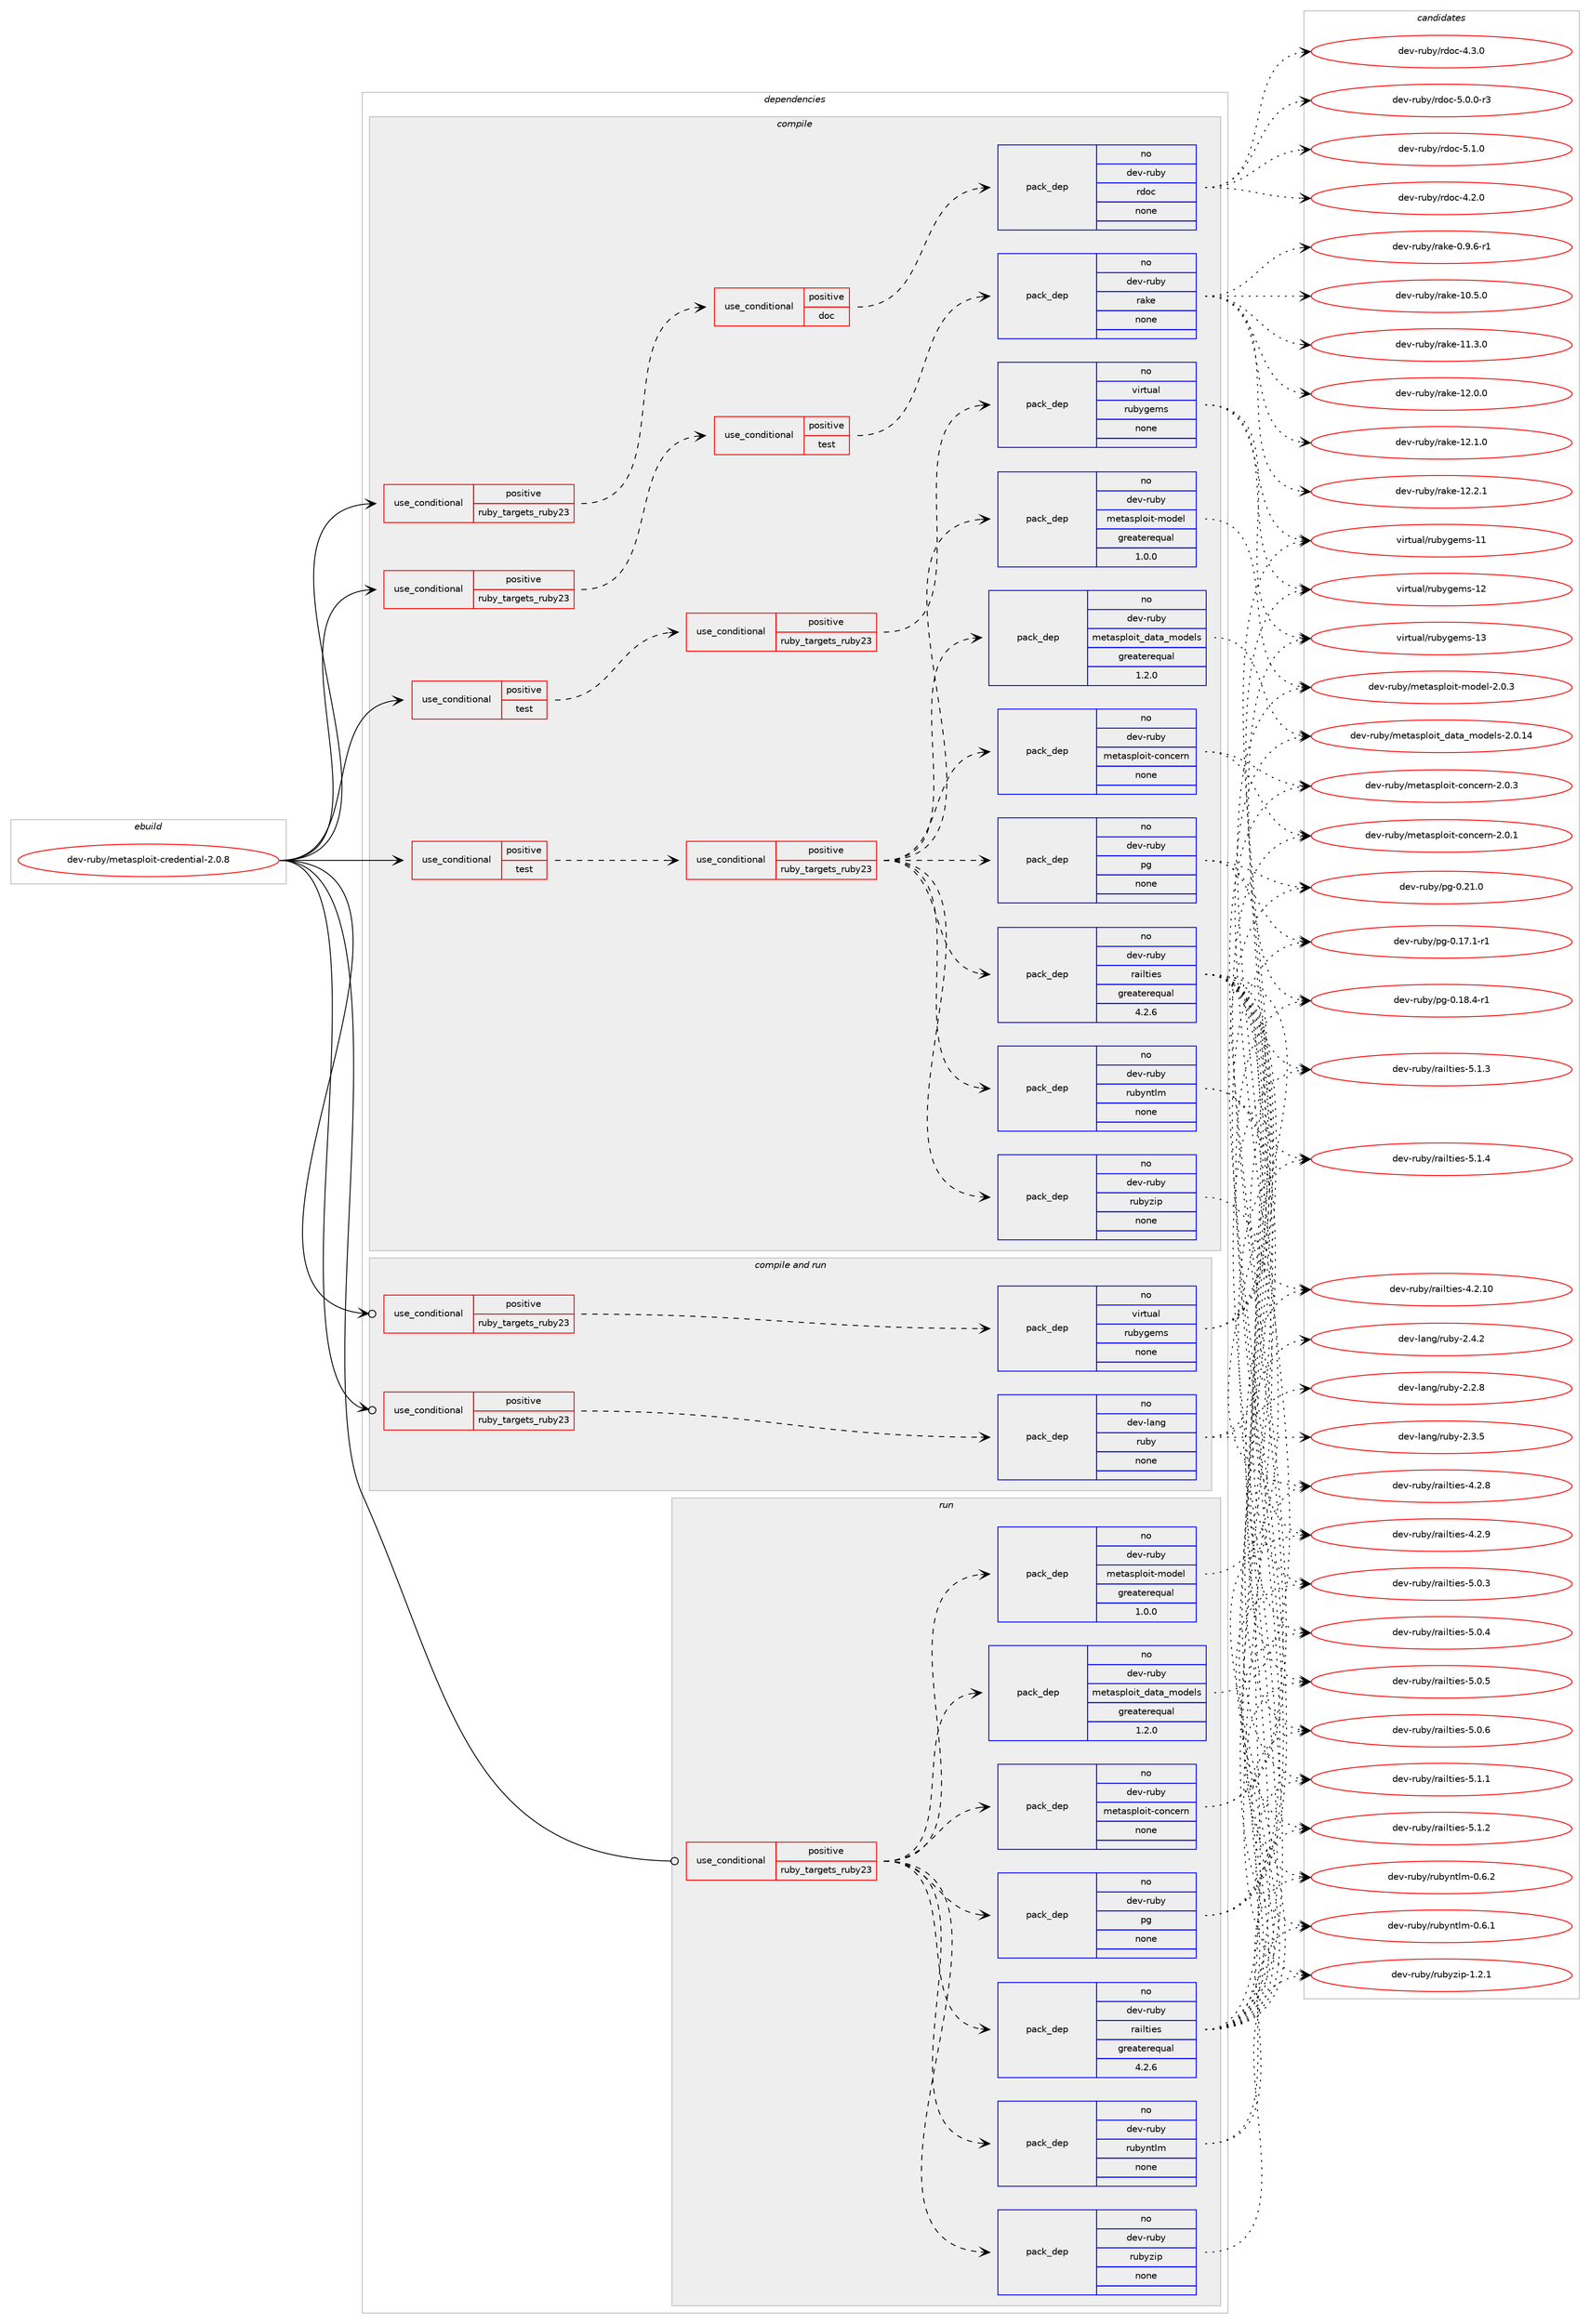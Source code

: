 digraph prolog {

# *************
# Graph options
# *************

newrank=true;
concentrate=true;
compound=true;
graph [rankdir=LR,fontname=Helvetica,fontsize=10,ranksep=1.5];#, ranksep=2.5, nodesep=0.2];
edge  [arrowhead=vee];
node  [fontname=Helvetica,fontsize=10];

# **********
# The ebuild
# **********

subgraph cluster_leftcol {
color=gray;
rank=same;
label=<<i>ebuild</i>>;
id [label="dev-ruby/metasploit-credential-2.0.8", color=red, width=4, href="../dev-ruby/metasploit-credential-2.0.8.svg"];
}

# ****************
# The dependencies
# ****************

subgraph cluster_midcol {
color=gray;
label=<<i>dependencies</i>>;
subgraph cluster_compile {
fillcolor="#eeeeee";
style=filled;
label=<<i>compile</i>>;
subgraph cond61503 {
dependency247356 [label=<<TABLE BORDER="0" CELLBORDER="1" CELLSPACING="0" CELLPADDING="4"><TR><TD ROWSPAN="3" CELLPADDING="10">use_conditional</TD></TR><TR><TD>positive</TD></TR><TR><TD>ruby_targets_ruby23</TD></TR></TABLE>>, shape=none, color=red];
subgraph cond61504 {
dependency247357 [label=<<TABLE BORDER="0" CELLBORDER="1" CELLSPACING="0" CELLPADDING="4"><TR><TD ROWSPAN="3" CELLPADDING="10">use_conditional</TD></TR><TR><TD>positive</TD></TR><TR><TD>doc</TD></TR></TABLE>>, shape=none, color=red];
subgraph pack181762 {
dependency247358 [label=<<TABLE BORDER="0" CELLBORDER="1" CELLSPACING="0" CELLPADDING="4" WIDTH="220"><TR><TD ROWSPAN="6" CELLPADDING="30">pack_dep</TD></TR><TR><TD WIDTH="110">no</TD></TR><TR><TD>dev-ruby</TD></TR><TR><TD>rdoc</TD></TR><TR><TD>none</TD></TR><TR><TD></TD></TR></TABLE>>, shape=none, color=blue];
}
dependency247357:e -> dependency247358:w [weight=20,style="dashed",arrowhead="vee"];
}
dependency247356:e -> dependency247357:w [weight=20,style="dashed",arrowhead="vee"];
}
id:e -> dependency247356:w [weight=20,style="solid",arrowhead="vee"];
subgraph cond61505 {
dependency247359 [label=<<TABLE BORDER="0" CELLBORDER="1" CELLSPACING="0" CELLPADDING="4"><TR><TD ROWSPAN="3" CELLPADDING="10">use_conditional</TD></TR><TR><TD>positive</TD></TR><TR><TD>ruby_targets_ruby23</TD></TR></TABLE>>, shape=none, color=red];
subgraph cond61506 {
dependency247360 [label=<<TABLE BORDER="0" CELLBORDER="1" CELLSPACING="0" CELLPADDING="4"><TR><TD ROWSPAN="3" CELLPADDING="10">use_conditional</TD></TR><TR><TD>positive</TD></TR><TR><TD>test</TD></TR></TABLE>>, shape=none, color=red];
subgraph pack181763 {
dependency247361 [label=<<TABLE BORDER="0" CELLBORDER="1" CELLSPACING="0" CELLPADDING="4" WIDTH="220"><TR><TD ROWSPAN="6" CELLPADDING="30">pack_dep</TD></TR><TR><TD WIDTH="110">no</TD></TR><TR><TD>dev-ruby</TD></TR><TR><TD>rake</TD></TR><TR><TD>none</TD></TR><TR><TD></TD></TR></TABLE>>, shape=none, color=blue];
}
dependency247360:e -> dependency247361:w [weight=20,style="dashed",arrowhead="vee"];
}
dependency247359:e -> dependency247360:w [weight=20,style="dashed",arrowhead="vee"];
}
id:e -> dependency247359:w [weight=20,style="solid",arrowhead="vee"];
subgraph cond61507 {
dependency247362 [label=<<TABLE BORDER="0" CELLBORDER="1" CELLSPACING="0" CELLPADDING="4"><TR><TD ROWSPAN="3" CELLPADDING="10">use_conditional</TD></TR><TR><TD>positive</TD></TR><TR><TD>test</TD></TR></TABLE>>, shape=none, color=red];
subgraph cond61508 {
dependency247363 [label=<<TABLE BORDER="0" CELLBORDER="1" CELLSPACING="0" CELLPADDING="4"><TR><TD ROWSPAN="3" CELLPADDING="10">use_conditional</TD></TR><TR><TD>positive</TD></TR><TR><TD>ruby_targets_ruby23</TD></TR></TABLE>>, shape=none, color=red];
subgraph pack181764 {
dependency247364 [label=<<TABLE BORDER="0" CELLBORDER="1" CELLSPACING="0" CELLPADDING="4" WIDTH="220"><TR><TD ROWSPAN="6" CELLPADDING="30">pack_dep</TD></TR><TR><TD WIDTH="110">no</TD></TR><TR><TD>dev-ruby</TD></TR><TR><TD>metasploit-concern</TD></TR><TR><TD>none</TD></TR><TR><TD></TD></TR></TABLE>>, shape=none, color=blue];
}
dependency247363:e -> dependency247364:w [weight=20,style="dashed",arrowhead="vee"];
subgraph pack181765 {
dependency247365 [label=<<TABLE BORDER="0" CELLBORDER="1" CELLSPACING="0" CELLPADDING="4" WIDTH="220"><TR><TD ROWSPAN="6" CELLPADDING="30">pack_dep</TD></TR><TR><TD WIDTH="110">no</TD></TR><TR><TD>dev-ruby</TD></TR><TR><TD>metasploit_data_models</TD></TR><TR><TD>greaterequal</TD></TR><TR><TD>1.2.0</TD></TR></TABLE>>, shape=none, color=blue];
}
dependency247363:e -> dependency247365:w [weight=20,style="dashed",arrowhead="vee"];
subgraph pack181766 {
dependency247366 [label=<<TABLE BORDER="0" CELLBORDER="1" CELLSPACING="0" CELLPADDING="4" WIDTH="220"><TR><TD ROWSPAN="6" CELLPADDING="30">pack_dep</TD></TR><TR><TD WIDTH="110">no</TD></TR><TR><TD>dev-ruby</TD></TR><TR><TD>metasploit-model</TD></TR><TR><TD>greaterequal</TD></TR><TR><TD>1.0.0</TD></TR></TABLE>>, shape=none, color=blue];
}
dependency247363:e -> dependency247366:w [weight=20,style="dashed",arrowhead="vee"];
subgraph pack181767 {
dependency247367 [label=<<TABLE BORDER="0" CELLBORDER="1" CELLSPACING="0" CELLPADDING="4" WIDTH="220"><TR><TD ROWSPAN="6" CELLPADDING="30">pack_dep</TD></TR><TR><TD WIDTH="110">no</TD></TR><TR><TD>dev-ruby</TD></TR><TR><TD>rubyzip</TD></TR><TR><TD>none</TD></TR><TR><TD></TD></TR></TABLE>>, shape=none, color=blue];
}
dependency247363:e -> dependency247367:w [weight=20,style="dashed",arrowhead="vee"];
subgraph pack181768 {
dependency247368 [label=<<TABLE BORDER="0" CELLBORDER="1" CELLSPACING="0" CELLPADDING="4" WIDTH="220"><TR><TD ROWSPAN="6" CELLPADDING="30">pack_dep</TD></TR><TR><TD WIDTH="110">no</TD></TR><TR><TD>dev-ruby</TD></TR><TR><TD>rubyntlm</TD></TR><TR><TD>none</TD></TR><TR><TD></TD></TR></TABLE>>, shape=none, color=blue];
}
dependency247363:e -> dependency247368:w [weight=20,style="dashed",arrowhead="vee"];
subgraph pack181769 {
dependency247369 [label=<<TABLE BORDER="0" CELLBORDER="1" CELLSPACING="0" CELLPADDING="4" WIDTH="220"><TR><TD ROWSPAN="6" CELLPADDING="30">pack_dep</TD></TR><TR><TD WIDTH="110">no</TD></TR><TR><TD>dev-ruby</TD></TR><TR><TD>railties</TD></TR><TR><TD>greaterequal</TD></TR><TR><TD>4.2.6</TD></TR></TABLE>>, shape=none, color=blue];
}
dependency247363:e -> dependency247369:w [weight=20,style="dashed",arrowhead="vee"];
subgraph pack181770 {
dependency247370 [label=<<TABLE BORDER="0" CELLBORDER="1" CELLSPACING="0" CELLPADDING="4" WIDTH="220"><TR><TD ROWSPAN="6" CELLPADDING="30">pack_dep</TD></TR><TR><TD WIDTH="110">no</TD></TR><TR><TD>dev-ruby</TD></TR><TR><TD>pg</TD></TR><TR><TD>none</TD></TR><TR><TD></TD></TR></TABLE>>, shape=none, color=blue];
}
dependency247363:e -> dependency247370:w [weight=20,style="dashed",arrowhead="vee"];
}
dependency247362:e -> dependency247363:w [weight=20,style="dashed",arrowhead="vee"];
}
id:e -> dependency247362:w [weight=20,style="solid",arrowhead="vee"];
subgraph cond61509 {
dependency247371 [label=<<TABLE BORDER="0" CELLBORDER="1" CELLSPACING="0" CELLPADDING="4"><TR><TD ROWSPAN="3" CELLPADDING="10">use_conditional</TD></TR><TR><TD>positive</TD></TR><TR><TD>test</TD></TR></TABLE>>, shape=none, color=red];
subgraph cond61510 {
dependency247372 [label=<<TABLE BORDER="0" CELLBORDER="1" CELLSPACING="0" CELLPADDING="4"><TR><TD ROWSPAN="3" CELLPADDING="10">use_conditional</TD></TR><TR><TD>positive</TD></TR><TR><TD>ruby_targets_ruby23</TD></TR></TABLE>>, shape=none, color=red];
subgraph pack181771 {
dependency247373 [label=<<TABLE BORDER="0" CELLBORDER="1" CELLSPACING="0" CELLPADDING="4" WIDTH="220"><TR><TD ROWSPAN="6" CELLPADDING="30">pack_dep</TD></TR><TR><TD WIDTH="110">no</TD></TR><TR><TD>virtual</TD></TR><TR><TD>rubygems</TD></TR><TR><TD>none</TD></TR><TR><TD></TD></TR></TABLE>>, shape=none, color=blue];
}
dependency247372:e -> dependency247373:w [weight=20,style="dashed",arrowhead="vee"];
}
dependency247371:e -> dependency247372:w [weight=20,style="dashed",arrowhead="vee"];
}
id:e -> dependency247371:w [weight=20,style="solid",arrowhead="vee"];
}
subgraph cluster_compileandrun {
fillcolor="#eeeeee";
style=filled;
label=<<i>compile and run</i>>;
subgraph cond61511 {
dependency247374 [label=<<TABLE BORDER="0" CELLBORDER="1" CELLSPACING="0" CELLPADDING="4"><TR><TD ROWSPAN="3" CELLPADDING="10">use_conditional</TD></TR><TR><TD>positive</TD></TR><TR><TD>ruby_targets_ruby23</TD></TR></TABLE>>, shape=none, color=red];
subgraph pack181772 {
dependency247375 [label=<<TABLE BORDER="0" CELLBORDER="1" CELLSPACING="0" CELLPADDING="4" WIDTH="220"><TR><TD ROWSPAN="6" CELLPADDING="30">pack_dep</TD></TR><TR><TD WIDTH="110">no</TD></TR><TR><TD>dev-lang</TD></TR><TR><TD>ruby</TD></TR><TR><TD>none</TD></TR><TR><TD></TD></TR></TABLE>>, shape=none, color=blue];
}
dependency247374:e -> dependency247375:w [weight=20,style="dashed",arrowhead="vee"];
}
id:e -> dependency247374:w [weight=20,style="solid",arrowhead="odotvee"];
subgraph cond61512 {
dependency247376 [label=<<TABLE BORDER="0" CELLBORDER="1" CELLSPACING="0" CELLPADDING="4"><TR><TD ROWSPAN="3" CELLPADDING="10">use_conditional</TD></TR><TR><TD>positive</TD></TR><TR><TD>ruby_targets_ruby23</TD></TR></TABLE>>, shape=none, color=red];
subgraph pack181773 {
dependency247377 [label=<<TABLE BORDER="0" CELLBORDER="1" CELLSPACING="0" CELLPADDING="4" WIDTH="220"><TR><TD ROWSPAN="6" CELLPADDING="30">pack_dep</TD></TR><TR><TD WIDTH="110">no</TD></TR><TR><TD>virtual</TD></TR><TR><TD>rubygems</TD></TR><TR><TD>none</TD></TR><TR><TD></TD></TR></TABLE>>, shape=none, color=blue];
}
dependency247376:e -> dependency247377:w [weight=20,style="dashed",arrowhead="vee"];
}
id:e -> dependency247376:w [weight=20,style="solid",arrowhead="odotvee"];
}
subgraph cluster_run {
fillcolor="#eeeeee";
style=filled;
label=<<i>run</i>>;
subgraph cond61513 {
dependency247378 [label=<<TABLE BORDER="0" CELLBORDER="1" CELLSPACING="0" CELLPADDING="4"><TR><TD ROWSPAN="3" CELLPADDING="10">use_conditional</TD></TR><TR><TD>positive</TD></TR><TR><TD>ruby_targets_ruby23</TD></TR></TABLE>>, shape=none, color=red];
subgraph pack181774 {
dependency247379 [label=<<TABLE BORDER="0" CELLBORDER="1" CELLSPACING="0" CELLPADDING="4" WIDTH="220"><TR><TD ROWSPAN="6" CELLPADDING="30">pack_dep</TD></TR><TR><TD WIDTH="110">no</TD></TR><TR><TD>dev-ruby</TD></TR><TR><TD>metasploit-concern</TD></TR><TR><TD>none</TD></TR><TR><TD></TD></TR></TABLE>>, shape=none, color=blue];
}
dependency247378:e -> dependency247379:w [weight=20,style="dashed",arrowhead="vee"];
subgraph pack181775 {
dependency247380 [label=<<TABLE BORDER="0" CELLBORDER="1" CELLSPACING="0" CELLPADDING="4" WIDTH="220"><TR><TD ROWSPAN="6" CELLPADDING="30">pack_dep</TD></TR><TR><TD WIDTH="110">no</TD></TR><TR><TD>dev-ruby</TD></TR><TR><TD>metasploit_data_models</TD></TR><TR><TD>greaterequal</TD></TR><TR><TD>1.2.0</TD></TR></TABLE>>, shape=none, color=blue];
}
dependency247378:e -> dependency247380:w [weight=20,style="dashed",arrowhead="vee"];
subgraph pack181776 {
dependency247381 [label=<<TABLE BORDER="0" CELLBORDER="1" CELLSPACING="0" CELLPADDING="4" WIDTH="220"><TR><TD ROWSPAN="6" CELLPADDING="30">pack_dep</TD></TR><TR><TD WIDTH="110">no</TD></TR><TR><TD>dev-ruby</TD></TR><TR><TD>metasploit-model</TD></TR><TR><TD>greaterequal</TD></TR><TR><TD>1.0.0</TD></TR></TABLE>>, shape=none, color=blue];
}
dependency247378:e -> dependency247381:w [weight=20,style="dashed",arrowhead="vee"];
subgraph pack181777 {
dependency247382 [label=<<TABLE BORDER="0" CELLBORDER="1" CELLSPACING="0" CELLPADDING="4" WIDTH="220"><TR><TD ROWSPAN="6" CELLPADDING="30">pack_dep</TD></TR><TR><TD WIDTH="110">no</TD></TR><TR><TD>dev-ruby</TD></TR><TR><TD>rubyzip</TD></TR><TR><TD>none</TD></TR><TR><TD></TD></TR></TABLE>>, shape=none, color=blue];
}
dependency247378:e -> dependency247382:w [weight=20,style="dashed",arrowhead="vee"];
subgraph pack181778 {
dependency247383 [label=<<TABLE BORDER="0" CELLBORDER="1" CELLSPACING="0" CELLPADDING="4" WIDTH="220"><TR><TD ROWSPAN="6" CELLPADDING="30">pack_dep</TD></TR><TR><TD WIDTH="110">no</TD></TR><TR><TD>dev-ruby</TD></TR><TR><TD>rubyntlm</TD></TR><TR><TD>none</TD></TR><TR><TD></TD></TR></TABLE>>, shape=none, color=blue];
}
dependency247378:e -> dependency247383:w [weight=20,style="dashed",arrowhead="vee"];
subgraph pack181779 {
dependency247384 [label=<<TABLE BORDER="0" CELLBORDER="1" CELLSPACING="0" CELLPADDING="4" WIDTH="220"><TR><TD ROWSPAN="6" CELLPADDING="30">pack_dep</TD></TR><TR><TD WIDTH="110">no</TD></TR><TR><TD>dev-ruby</TD></TR><TR><TD>railties</TD></TR><TR><TD>greaterequal</TD></TR><TR><TD>4.2.6</TD></TR></TABLE>>, shape=none, color=blue];
}
dependency247378:e -> dependency247384:w [weight=20,style="dashed",arrowhead="vee"];
subgraph pack181780 {
dependency247385 [label=<<TABLE BORDER="0" CELLBORDER="1" CELLSPACING="0" CELLPADDING="4" WIDTH="220"><TR><TD ROWSPAN="6" CELLPADDING="30">pack_dep</TD></TR><TR><TD WIDTH="110">no</TD></TR><TR><TD>dev-ruby</TD></TR><TR><TD>pg</TD></TR><TR><TD>none</TD></TR><TR><TD></TD></TR></TABLE>>, shape=none, color=blue];
}
dependency247378:e -> dependency247385:w [weight=20,style="dashed",arrowhead="vee"];
}
id:e -> dependency247378:w [weight=20,style="solid",arrowhead="odot"];
}
}

# **************
# The candidates
# **************

subgraph cluster_choices {
rank=same;
color=gray;
label=<<i>candidates</i>>;

subgraph choice181762 {
color=black;
nodesep=1;
choice10010111845114117981214711410011199455246504648 [label="dev-ruby/rdoc-4.2.0", color=red, width=4,href="../dev-ruby/rdoc-4.2.0.svg"];
choice10010111845114117981214711410011199455246514648 [label="dev-ruby/rdoc-4.3.0", color=red, width=4,href="../dev-ruby/rdoc-4.3.0.svg"];
choice100101118451141179812147114100111994553464846484511451 [label="dev-ruby/rdoc-5.0.0-r3", color=red, width=4,href="../dev-ruby/rdoc-5.0.0-r3.svg"];
choice10010111845114117981214711410011199455346494648 [label="dev-ruby/rdoc-5.1.0", color=red, width=4,href="../dev-ruby/rdoc-5.1.0.svg"];
dependency247358:e -> choice10010111845114117981214711410011199455246504648:w [style=dotted,weight="100"];
dependency247358:e -> choice10010111845114117981214711410011199455246514648:w [style=dotted,weight="100"];
dependency247358:e -> choice100101118451141179812147114100111994553464846484511451:w [style=dotted,weight="100"];
dependency247358:e -> choice10010111845114117981214711410011199455346494648:w [style=dotted,weight="100"];
}
subgraph choice181763 {
color=black;
nodesep=1;
choice100101118451141179812147114971071014548465746544511449 [label="dev-ruby/rake-0.9.6-r1", color=red, width=4,href="../dev-ruby/rake-0.9.6-r1.svg"];
choice1001011184511411798121471149710710145494846534648 [label="dev-ruby/rake-10.5.0", color=red, width=4,href="../dev-ruby/rake-10.5.0.svg"];
choice1001011184511411798121471149710710145494946514648 [label="dev-ruby/rake-11.3.0", color=red, width=4,href="../dev-ruby/rake-11.3.0.svg"];
choice1001011184511411798121471149710710145495046484648 [label="dev-ruby/rake-12.0.0", color=red, width=4,href="../dev-ruby/rake-12.0.0.svg"];
choice1001011184511411798121471149710710145495046494648 [label="dev-ruby/rake-12.1.0", color=red, width=4,href="../dev-ruby/rake-12.1.0.svg"];
choice1001011184511411798121471149710710145495046504649 [label="dev-ruby/rake-12.2.1", color=red, width=4,href="../dev-ruby/rake-12.2.1.svg"];
dependency247361:e -> choice100101118451141179812147114971071014548465746544511449:w [style=dotted,weight="100"];
dependency247361:e -> choice1001011184511411798121471149710710145494846534648:w [style=dotted,weight="100"];
dependency247361:e -> choice1001011184511411798121471149710710145494946514648:w [style=dotted,weight="100"];
dependency247361:e -> choice1001011184511411798121471149710710145495046484648:w [style=dotted,weight="100"];
dependency247361:e -> choice1001011184511411798121471149710710145495046494648:w [style=dotted,weight="100"];
dependency247361:e -> choice1001011184511411798121471149710710145495046504649:w [style=dotted,weight="100"];
}
subgraph choice181764 {
color=black;
nodesep=1;
choice10010111845114117981214710910111697115112108111105116459911111099101114110455046484649 [label="dev-ruby/metasploit-concern-2.0.1", color=red, width=4,href="../dev-ruby/metasploit-concern-2.0.1.svg"];
choice10010111845114117981214710910111697115112108111105116459911111099101114110455046484651 [label="dev-ruby/metasploit-concern-2.0.3", color=red, width=4,href="../dev-ruby/metasploit-concern-2.0.3.svg"];
dependency247364:e -> choice10010111845114117981214710910111697115112108111105116459911111099101114110455046484649:w [style=dotted,weight="100"];
dependency247364:e -> choice10010111845114117981214710910111697115112108111105116459911111099101114110455046484651:w [style=dotted,weight="100"];
}
subgraph choice181765 {
color=black;
nodesep=1;
choice100101118451141179812147109101116971151121081111051169510097116979510911110010110811545504648464952 [label="dev-ruby/metasploit_data_models-2.0.14", color=red, width=4,href="../dev-ruby/metasploit_data_models-2.0.14.svg"];
dependency247365:e -> choice100101118451141179812147109101116971151121081111051169510097116979510911110010110811545504648464952:w [style=dotted,weight="100"];
}
subgraph choice181766 {
color=black;
nodesep=1;
choice1001011184511411798121471091011169711511210811110511645109111100101108455046484651 [label="dev-ruby/metasploit-model-2.0.3", color=red, width=4,href="../dev-ruby/metasploit-model-2.0.3.svg"];
dependency247366:e -> choice1001011184511411798121471091011169711511210811110511645109111100101108455046484651:w [style=dotted,weight="100"];
}
subgraph choice181767 {
color=black;
nodesep=1;
choice10010111845114117981214711411798121122105112454946504649 [label="dev-ruby/rubyzip-1.2.1", color=red, width=4,href="../dev-ruby/rubyzip-1.2.1.svg"];
dependency247367:e -> choice10010111845114117981214711411798121122105112454946504649:w [style=dotted,weight="100"];
}
subgraph choice181768 {
color=black;
nodesep=1;
choice10010111845114117981214711411798121110116108109454846544649 [label="dev-ruby/rubyntlm-0.6.1", color=red, width=4,href="../dev-ruby/rubyntlm-0.6.1.svg"];
choice10010111845114117981214711411798121110116108109454846544650 [label="dev-ruby/rubyntlm-0.6.2", color=red, width=4,href="../dev-ruby/rubyntlm-0.6.2.svg"];
dependency247368:e -> choice10010111845114117981214711411798121110116108109454846544649:w [style=dotted,weight="100"];
dependency247368:e -> choice10010111845114117981214711411798121110116108109454846544650:w [style=dotted,weight="100"];
}
subgraph choice181769 {
color=black;
nodesep=1;
choice1001011184511411798121471149710510811610510111545524650464948 [label="dev-ruby/railties-4.2.10", color=red, width=4,href="../dev-ruby/railties-4.2.10.svg"];
choice10010111845114117981214711497105108116105101115455246504656 [label="dev-ruby/railties-4.2.8", color=red, width=4,href="../dev-ruby/railties-4.2.8.svg"];
choice10010111845114117981214711497105108116105101115455246504657 [label="dev-ruby/railties-4.2.9", color=red, width=4,href="../dev-ruby/railties-4.2.9.svg"];
choice10010111845114117981214711497105108116105101115455346484651 [label="dev-ruby/railties-5.0.3", color=red, width=4,href="../dev-ruby/railties-5.0.3.svg"];
choice10010111845114117981214711497105108116105101115455346484652 [label="dev-ruby/railties-5.0.4", color=red, width=4,href="../dev-ruby/railties-5.0.4.svg"];
choice10010111845114117981214711497105108116105101115455346484653 [label="dev-ruby/railties-5.0.5", color=red, width=4,href="../dev-ruby/railties-5.0.5.svg"];
choice10010111845114117981214711497105108116105101115455346484654 [label="dev-ruby/railties-5.0.6", color=red, width=4,href="../dev-ruby/railties-5.0.6.svg"];
choice10010111845114117981214711497105108116105101115455346494649 [label="dev-ruby/railties-5.1.1", color=red, width=4,href="../dev-ruby/railties-5.1.1.svg"];
choice10010111845114117981214711497105108116105101115455346494650 [label="dev-ruby/railties-5.1.2", color=red, width=4,href="../dev-ruby/railties-5.1.2.svg"];
choice10010111845114117981214711497105108116105101115455346494651 [label="dev-ruby/railties-5.1.3", color=red, width=4,href="../dev-ruby/railties-5.1.3.svg"];
choice10010111845114117981214711497105108116105101115455346494652 [label="dev-ruby/railties-5.1.4", color=red, width=4,href="../dev-ruby/railties-5.1.4.svg"];
dependency247369:e -> choice1001011184511411798121471149710510811610510111545524650464948:w [style=dotted,weight="100"];
dependency247369:e -> choice10010111845114117981214711497105108116105101115455246504656:w [style=dotted,weight="100"];
dependency247369:e -> choice10010111845114117981214711497105108116105101115455246504657:w [style=dotted,weight="100"];
dependency247369:e -> choice10010111845114117981214711497105108116105101115455346484651:w [style=dotted,weight="100"];
dependency247369:e -> choice10010111845114117981214711497105108116105101115455346484652:w [style=dotted,weight="100"];
dependency247369:e -> choice10010111845114117981214711497105108116105101115455346484653:w [style=dotted,weight="100"];
dependency247369:e -> choice10010111845114117981214711497105108116105101115455346484654:w [style=dotted,weight="100"];
dependency247369:e -> choice10010111845114117981214711497105108116105101115455346494649:w [style=dotted,weight="100"];
dependency247369:e -> choice10010111845114117981214711497105108116105101115455346494650:w [style=dotted,weight="100"];
dependency247369:e -> choice10010111845114117981214711497105108116105101115455346494651:w [style=dotted,weight="100"];
dependency247369:e -> choice10010111845114117981214711497105108116105101115455346494652:w [style=dotted,weight="100"];
}
subgraph choice181770 {
color=black;
nodesep=1;
choice100101118451141179812147112103454846495546494511449 [label="dev-ruby/pg-0.17.1-r1", color=red, width=4,href="../dev-ruby/pg-0.17.1-r1.svg"];
choice100101118451141179812147112103454846495646524511449 [label="dev-ruby/pg-0.18.4-r1", color=red, width=4,href="../dev-ruby/pg-0.18.4-r1.svg"];
choice10010111845114117981214711210345484650494648 [label="dev-ruby/pg-0.21.0", color=red, width=4,href="../dev-ruby/pg-0.21.0.svg"];
dependency247370:e -> choice100101118451141179812147112103454846495546494511449:w [style=dotted,weight="100"];
dependency247370:e -> choice100101118451141179812147112103454846495646524511449:w [style=dotted,weight="100"];
dependency247370:e -> choice10010111845114117981214711210345484650494648:w [style=dotted,weight="100"];
}
subgraph choice181771 {
color=black;
nodesep=1;
choice118105114116117971084711411798121103101109115454949 [label="virtual/rubygems-11", color=red, width=4,href="../virtual/rubygems-11.svg"];
choice118105114116117971084711411798121103101109115454950 [label="virtual/rubygems-12", color=red, width=4,href="../virtual/rubygems-12.svg"];
choice118105114116117971084711411798121103101109115454951 [label="virtual/rubygems-13", color=red, width=4,href="../virtual/rubygems-13.svg"];
dependency247373:e -> choice118105114116117971084711411798121103101109115454949:w [style=dotted,weight="100"];
dependency247373:e -> choice118105114116117971084711411798121103101109115454950:w [style=dotted,weight="100"];
dependency247373:e -> choice118105114116117971084711411798121103101109115454951:w [style=dotted,weight="100"];
}
subgraph choice181772 {
color=black;
nodesep=1;
choice10010111845108971101034711411798121455046504656 [label="dev-lang/ruby-2.2.8", color=red, width=4,href="../dev-lang/ruby-2.2.8.svg"];
choice10010111845108971101034711411798121455046514653 [label="dev-lang/ruby-2.3.5", color=red, width=4,href="../dev-lang/ruby-2.3.5.svg"];
choice10010111845108971101034711411798121455046524650 [label="dev-lang/ruby-2.4.2", color=red, width=4,href="../dev-lang/ruby-2.4.2.svg"];
dependency247375:e -> choice10010111845108971101034711411798121455046504656:w [style=dotted,weight="100"];
dependency247375:e -> choice10010111845108971101034711411798121455046514653:w [style=dotted,weight="100"];
dependency247375:e -> choice10010111845108971101034711411798121455046524650:w [style=dotted,weight="100"];
}
subgraph choice181773 {
color=black;
nodesep=1;
choice118105114116117971084711411798121103101109115454949 [label="virtual/rubygems-11", color=red, width=4,href="../virtual/rubygems-11.svg"];
choice118105114116117971084711411798121103101109115454950 [label="virtual/rubygems-12", color=red, width=4,href="../virtual/rubygems-12.svg"];
choice118105114116117971084711411798121103101109115454951 [label="virtual/rubygems-13", color=red, width=4,href="../virtual/rubygems-13.svg"];
dependency247377:e -> choice118105114116117971084711411798121103101109115454949:w [style=dotted,weight="100"];
dependency247377:e -> choice118105114116117971084711411798121103101109115454950:w [style=dotted,weight="100"];
dependency247377:e -> choice118105114116117971084711411798121103101109115454951:w [style=dotted,weight="100"];
}
subgraph choice181774 {
color=black;
nodesep=1;
choice10010111845114117981214710910111697115112108111105116459911111099101114110455046484649 [label="dev-ruby/metasploit-concern-2.0.1", color=red, width=4,href="../dev-ruby/metasploit-concern-2.0.1.svg"];
choice10010111845114117981214710910111697115112108111105116459911111099101114110455046484651 [label="dev-ruby/metasploit-concern-2.0.3", color=red, width=4,href="../dev-ruby/metasploit-concern-2.0.3.svg"];
dependency247379:e -> choice10010111845114117981214710910111697115112108111105116459911111099101114110455046484649:w [style=dotted,weight="100"];
dependency247379:e -> choice10010111845114117981214710910111697115112108111105116459911111099101114110455046484651:w [style=dotted,weight="100"];
}
subgraph choice181775 {
color=black;
nodesep=1;
choice100101118451141179812147109101116971151121081111051169510097116979510911110010110811545504648464952 [label="dev-ruby/metasploit_data_models-2.0.14", color=red, width=4,href="../dev-ruby/metasploit_data_models-2.0.14.svg"];
dependency247380:e -> choice100101118451141179812147109101116971151121081111051169510097116979510911110010110811545504648464952:w [style=dotted,weight="100"];
}
subgraph choice181776 {
color=black;
nodesep=1;
choice1001011184511411798121471091011169711511210811110511645109111100101108455046484651 [label="dev-ruby/metasploit-model-2.0.3", color=red, width=4,href="../dev-ruby/metasploit-model-2.0.3.svg"];
dependency247381:e -> choice1001011184511411798121471091011169711511210811110511645109111100101108455046484651:w [style=dotted,weight="100"];
}
subgraph choice181777 {
color=black;
nodesep=1;
choice10010111845114117981214711411798121122105112454946504649 [label="dev-ruby/rubyzip-1.2.1", color=red, width=4,href="../dev-ruby/rubyzip-1.2.1.svg"];
dependency247382:e -> choice10010111845114117981214711411798121122105112454946504649:w [style=dotted,weight="100"];
}
subgraph choice181778 {
color=black;
nodesep=1;
choice10010111845114117981214711411798121110116108109454846544649 [label="dev-ruby/rubyntlm-0.6.1", color=red, width=4,href="../dev-ruby/rubyntlm-0.6.1.svg"];
choice10010111845114117981214711411798121110116108109454846544650 [label="dev-ruby/rubyntlm-0.6.2", color=red, width=4,href="../dev-ruby/rubyntlm-0.6.2.svg"];
dependency247383:e -> choice10010111845114117981214711411798121110116108109454846544649:w [style=dotted,weight="100"];
dependency247383:e -> choice10010111845114117981214711411798121110116108109454846544650:w [style=dotted,weight="100"];
}
subgraph choice181779 {
color=black;
nodesep=1;
choice1001011184511411798121471149710510811610510111545524650464948 [label="dev-ruby/railties-4.2.10", color=red, width=4,href="../dev-ruby/railties-4.2.10.svg"];
choice10010111845114117981214711497105108116105101115455246504656 [label="dev-ruby/railties-4.2.8", color=red, width=4,href="../dev-ruby/railties-4.2.8.svg"];
choice10010111845114117981214711497105108116105101115455246504657 [label="dev-ruby/railties-4.2.9", color=red, width=4,href="../dev-ruby/railties-4.2.9.svg"];
choice10010111845114117981214711497105108116105101115455346484651 [label="dev-ruby/railties-5.0.3", color=red, width=4,href="../dev-ruby/railties-5.0.3.svg"];
choice10010111845114117981214711497105108116105101115455346484652 [label="dev-ruby/railties-5.0.4", color=red, width=4,href="../dev-ruby/railties-5.0.4.svg"];
choice10010111845114117981214711497105108116105101115455346484653 [label="dev-ruby/railties-5.0.5", color=red, width=4,href="../dev-ruby/railties-5.0.5.svg"];
choice10010111845114117981214711497105108116105101115455346484654 [label="dev-ruby/railties-5.0.6", color=red, width=4,href="../dev-ruby/railties-5.0.6.svg"];
choice10010111845114117981214711497105108116105101115455346494649 [label="dev-ruby/railties-5.1.1", color=red, width=4,href="../dev-ruby/railties-5.1.1.svg"];
choice10010111845114117981214711497105108116105101115455346494650 [label="dev-ruby/railties-5.1.2", color=red, width=4,href="../dev-ruby/railties-5.1.2.svg"];
choice10010111845114117981214711497105108116105101115455346494651 [label="dev-ruby/railties-5.1.3", color=red, width=4,href="../dev-ruby/railties-5.1.3.svg"];
choice10010111845114117981214711497105108116105101115455346494652 [label="dev-ruby/railties-5.1.4", color=red, width=4,href="../dev-ruby/railties-5.1.4.svg"];
dependency247384:e -> choice1001011184511411798121471149710510811610510111545524650464948:w [style=dotted,weight="100"];
dependency247384:e -> choice10010111845114117981214711497105108116105101115455246504656:w [style=dotted,weight="100"];
dependency247384:e -> choice10010111845114117981214711497105108116105101115455246504657:w [style=dotted,weight="100"];
dependency247384:e -> choice10010111845114117981214711497105108116105101115455346484651:w [style=dotted,weight="100"];
dependency247384:e -> choice10010111845114117981214711497105108116105101115455346484652:w [style=dotted,weight="100"];
dependency247384:e -> choice10010111845114117981214711497105108116105101115455346484653:w [style=dotted,weight="100"];
dependency247384:e -> choice10010111845114117981214711497105108116105101115455346484654:w [style=dotted,weight="100"];
dependency247384:e -> choice10010111845114117981214711497105108116105101115455346494649:w [style=dotted,weight="100"];
dependency247384:e -> choice10010111845114117981214711497105108116105101115455346494650:w [style=dotted,weight="100"];
dependency247384:e -> choice10010111845114117981214711497105108116105101115455346494651:w [style=dotted,weight="100"];
dependency247384:e -> choice10010111845114117981214711497105108116105101115455346494652:w [style=dotted,weight="100"];
}
subgraph choice181780 {
color=black;
nodesep=1;
choice100101118451141179812147112103454846495546494511449 [label="dev-ruby/pg-0.17.1-r1", color=red, width=4,href="../dev-ruby/pg-0.17.1-r1.svg"];
choice100101118451141179812147112103454846495646524511449 [label="dev-ruby/pg-0.18.4-r1", color=red, width=4,href="../dev-ruby/pg-0.18.4-r1.svg"];
choice10010111845114117981214711210345484650494648 [label="dev-ruby/pg-0.21.0", color=red, width=4,href="../dev-ruby/pg-0.21.0.svg"];
dependency247385:e -> choice100101118451141179812147112103454846495546494511449:w [style=dotted,weight="100"];
dependency247385:e -> choice100101118451141179812147112103454846495646524511449:w [style=dotted,weight="100"];
dependency247385:e -> choice10010111845114117981214711210345484650494648:w [style=dotted,weight="100"];
}
}

}
